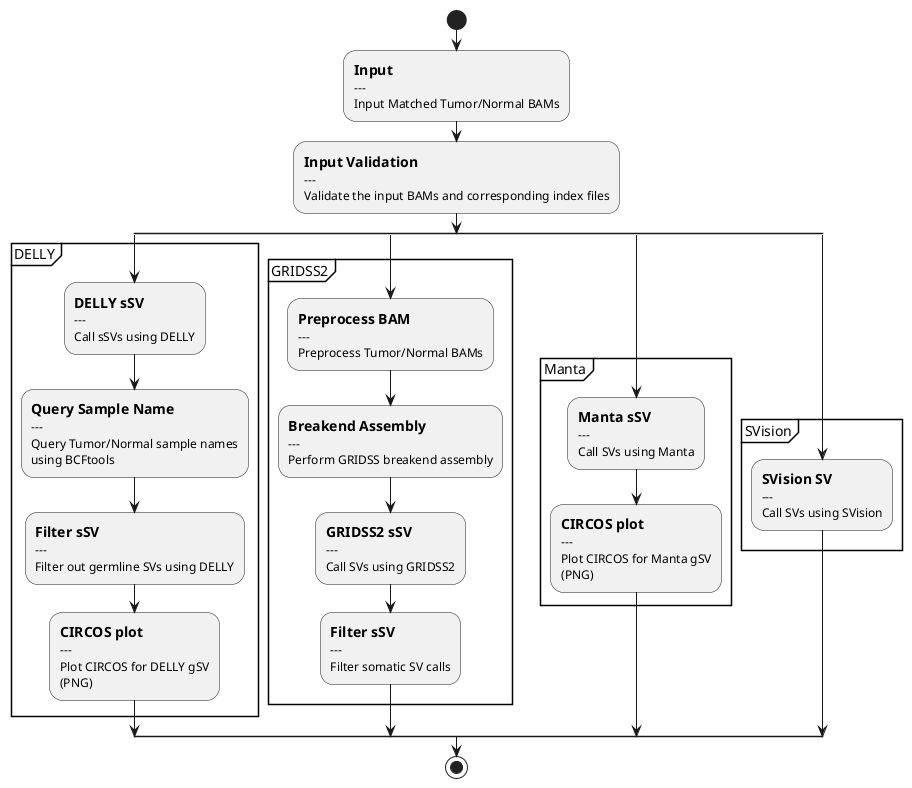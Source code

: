 @startuml
skinparam SwimlaneTitleFontStyle bold

start

:==Input
---
Input Matched Tumor/Normal BAMs;
:==Input Validation
---
Validate the input BAMs and corresponding index files;

split
partition "DELLY" {
    :==DELLY sSV
    ---
    Call sSVs using DELLY;
    :==Query Sample Name
    ---
    Query Tumor/Normal sample names
    using BCFtools;
    :==Filter sSV
    ---
    Filter out germline SVs using DELLY;
    :==CIRCOS plot
    ---
    Plot CIRCOS for DELLY gSV
    (PNG);
    }

split again
partition "GRIDSS2" {
    :==Preprocess BAM
    ---
    Preprocess Tumor/Normal BAMs;
    :==Breakend Assembly
    ---
    Perform GRIDSS breakend assembly;
    :==GRIDSS2 sSV
    ---
    Call SVs using GRIDSS2;
    :==Filter sSV
    ---
    Filter somatic SV calls;
    }

split again
partition "Manta" {
    :==Manta sSV
    ---
    Call SVs using Manta;
    :==CIRCOS plot
    ---
    Plot CIRCOS for Manta gSV
    (PNG);
    }

split again
partition "SVision" {
    :==SVision SV
    ---
    Call SVs using SVision;
    }
end split
stop
@enduml
